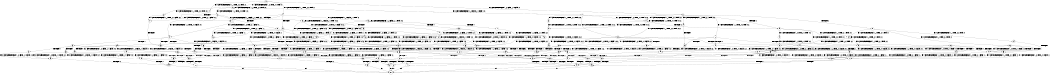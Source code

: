 digraph BCG {
size = "7, 10.5";
center = TRUE;
node [shape = circle];
0 [peripheries = 2];
0 -> 1 [label = "EX !0 !ATOMIC_EXCH_BRANCH (1, +1, TRUE, +0, 2, TRUE) !:0:"];
0 -> 2 [label = "EX !1 !ATOMIC_EXCH_BRANCH (1, +0, TRUE, +0, 1, TRUE) !:0:"];
0 -> 3 [label = "EX !2 !ATOMIC_EXCH_BRANCH (1, +0, FALSE, +1, 1, FALSE) !:0:"];
0 -> 4 [label = "EX !0 !ATOMIC_EXCH_BRANCH (1, +1, TRUE, +0, 2, TRUE) !:0:"];
1 -> 5 [label = "TERMINATE !0"];
2 -> 6 [label = "EX !0 !ATOMIC_EXCH_BRANCH (1, +1, TRUE, +0, 2, TRUE) !:0:1:"];
2 -> 7 [label = "EX !2 !ATOMIC_EXCH_BRANCH (1, +0, FALSE, +1, 1, FALSE) !:0:1:"];
2 -> 8 [label = "EX !0 !ATOMIC_EXCH_BRANCH (1, +1, TRUE, +0, 2, TRUE) !:0:1:"];
2 -> 2 [label = "EX !1 !ATOMIC_EXCH_BRANCH (1, +0, TRUE, +0, 1, TRUE) !:0:1:"];
3 -> 9 [label = "EX !0 !ATOMIC_EXCH_BRANCH (1, +1, TRUE, +0, 2, TRUE) !:0:2:"];
3 -> 10 [label = "TERMINATE !2"];
3 -> 11 [label = "EX !1 !ATOMIC_EXCH_BRANCH (1, +0, TRUE, +0, 1, TRUE) !:0:2:"];
3 -> 12 [label = "EX !0 !ATOMIC_EXCH_BRANCH (1, +1, TRUE, +0, 2, TRUE) !:0:2:"];
4 -> 5 [label = "TERMINATE !0"];
4 -> 13 [label = "TERMINATE !0"];
4 -> 14 [label = "EX !1 !ATOMIC_EXCH_BRANCH (1, +0, TRUE, +0, 1, FALSE) !:0:"];
4 -> 15 [label = "EX !2 !ATOMIC_EXCH_BRANCH (1, +0, FALSE, +1, 1, TRUE) !:0:"];
5 -> 16 [label = "EX !1 !ATOMIC_EXCH_BRANCH (1, +0, TRUE, +0, 1, FALSE) !:1:"];
6 -> 17 [label = "EX !1 !ATOMIC_EXCH_BRANCH (1, +0, TRUE, +0, 1, FALSE) !:0:1:"];
7 -> 18 [label = "EX !1 !ATOMIC_EXCH_BRANCH (1, +0, TRUE, +0, 1, TRUE) !:0:1:2:"];
7 -> 19 [label = "TERMINATE !2"];
7 -> 20 [label = "EX !0 !ATOMIC_EXCH_BRANCH (1, +1, TRUE, +0, 2, TRUE) !:0:1:2:"];
7 -> 11 [label = "EX !1 !ATOMIC_EXCH_BRANCH (1, +0, TRUE, +0, 1, TRUE) !:0:1:2:"];
8 -> 17 [label = "EX !1 !ATOMIC_EXCH_BRANCH (1, +0, TRUE, +0, 1, FALSE) !:0:1:"];
8 -> 21 [label = "TERMINATE !0"];
8 -> 22 [label = "EX !2 !ATOMIC_EXCH_BRANCH (1, +0, FALSE, +1, 1, TRUE) !:0:1:"];
8 -> 14 [label = "EX !1 !ATOMIC_EXCH_BRANCH (1, +0, TRUE, +0, 1, FALSE) !:0:1:"];
9 -> 23 [label = "TERMINATE !0"];
10 -> 24 [label = "EX !0 !ATOMIC_EXCH_BRANCH (1, +1, TRUE, +0, 2, TRUE) !:0:"];
10 -> 25 [label = "EX !1 !ATOMIC_EXCH_BRANCH (1, +0, TRUE, +0, 1, TRUE) !:0:"];
10 -> 26 [label = "EX !0 !ATOMIC_EXCH_BRANCH (1, +1, TRUE, +0, 2, TRUE) !:0:"];
11 -> 27 [label = "EX !0 !ATOMIC_EXCH_BRANCH (1, +1, TRUE, +0, 2, TRUE) !:0:1:2:"];
11 -> 19 [label = "TERMINATE !2"];
11 -> 20 [label = "EX !0 !ATOMIC_EXCH_BRANCH (1, +1, TRUE, +0, 2, TRUE) !:0:1:2:"];
11 -> 11 [label = "EX !1 !ATOMIC_EXCH_BRANCH (1, +0, TRUE, +0, 1, TRUE) !:0:1:2:"];
12 -> 23 [label = "TERMINATE !0"];
12 -> 28 [label = "TERMINATE !2"];
12 -> 29 [label = "TERMINATE !0"];
12 -> 30 [label = "EX !1 !ATOMIC_EXCH_BRANCH (1, +0, TRUE, +0, 1, FALSE) !:0:2:"];
13 -> 16 [label = "EX !1 !ATOMIC_EXCH_BRANCH (1, +0, TRUE, +0, 1, FALSE) !:1:"];
13 -> 31 [label = "EX !2 !ATOMIC_EXCH_BRANCH (1, +0, FALSE, +1, 1, TRUE) !:1:"];
13 -> 32 [label = "EX !1 !ATOMIC_EXCH_BRANCH (1, +0, TRUE, +0, 1, FALSE) !:1:"];
14 -> 33 [label = "TERMINATE !0"];
14 -> 34 [label = "TERMINATE !1"];
14 -> 35 [label = "TERMINATE !0"];
14 -> 36 [label = "EX !2 !ATOMIC_EXCH_BRANCH (1, +0, FALSE, +1, 1, FALSE) !:0:1:"];
15 -> 37 [label = "TERMINATE !0"];
15 -> 38 [label = "TERMINATE !0"];
15 -> 39 [label = "EX !1 !ATOMIC_EXCH_BRANCH (1, +0, TRUE, +0, 1, FALSE) !:0:2:"];
15 -> 15 [label = "EX !2 !ATOMIC_EXCH_BRANCH (1, +0, FALSE, +1, 1, TRUE) !:0:2:"];
16 -> 40 [label = "TERMINATE !1"];
17 -> 33 [label = "TERMINATE !0"];
18 -> 27 [label = "EX !0 !ATOMIC_EXCH_BRANCH (1, +1, TRUE, +0, 2, TRUE) !:0:1:2:"];
19 -> 41 [label = "EX !1 !ATOMIC_EXCH_BRANCH (1, +0, TRUE, +0, 1, TRUE) !:0:1:"];
19 -> 42 [label = "EX !0 !ATOMIC_EXCH_BRANCH (1, +1, TRUE, +0, 2, TRUE) !:0:1:"];
19 -> 25 [label = "EX !1 !ATOMIC_EXCH_BRANCH (1, +0, TRUE, +0, 1, TRUE) !:0:1:"];
20 -> 43 [label = "EX !1 !ATOMIC_EXCH_BRANCH (1, +0, TRUE, +0, 1, FALSE) !:0:1:2:"];
20 -> 44 [label = "TERMINATE !2"];
20 -> 45 [label = "TERMINATE !0"];
20 -> 30 [label = "EX !1 !ATOMIC_EXCH_BRANCH (1, +0, TRUE, +0, 1, FALSE) !:0:1:2:"];
21 -> 16 [label = "EX !1 !ATOMIC_EXCH_BRANCH (1, +0, TRUE, +0, 1, FALSE) !:1:"];
21 -> 46 [label = "EX !2 !ATOMIC_EXCH_BRANCH (1, +0, FALSE, +1, 1, TRUE) !:1:"];
21 -> 32 [label = "EX !1 !ATOMIC_EXCH_BRANCH (1, +0, TRUE, +0, 1, FALSE) !:1:"];
22 -> 47 [label = "EX !1 !ATOMIC_EXCH_BRANCH (1, +0, TRUE, +0, 1, FALSE) !:0:1:2:"];
22 -> 48 [label = "TERMINATE !0"];
22 -> 22 [label = "EX !2 !ATOMIC_EXCH_BRANCH (1, +0, FALSE, +1, 1, TRUE) !:0:1:2:"];
22 -> 39 [label = "EX !1 !ATOMIC_EXCH_BRANCH (1, +0, TRUE, +0, 1, FALSE) !:0:1:2:"];
23 -> 49 [label = "EX !1 !ATOMIC_EXCH_BRANCH (1, +0, TRUE, +0, 1, FALSE) !:1:2:"];
24 -> 50 [label = "TERMINATE !0"];
25 -> 51 [label = "EX !0 !ATOMIC_EXCH_BRANCH (1, +1, TRUE, +0, 2, TRUE) !:0:1:"];
25 -> 42 [label = "EX !0 !ATOMIC_EXCH_BRANCH (1, +1, TRUE, +0, 2, TRUE) !:0:1:"];
25 -> 25 [label = "EX !1 !ATOMIC_EXCH_BRANCH (1, +0, TRUE, +0, 1, TRUE) !:0:1:"];
26 -> 50 [label = "TERMINATE !0"];
26 -> 52 [label = "TERMINATE !0"];
26 -> 53 [label = "EX !1 !ATOMIC_EXCH_BRANCH (1, +0, TRUE, +0, 1, FALSE) !:0:"];
27 -> 43 [label = "EX !1 !ATOMIC_EXCH_BRANCH (1, +0, TRUE, +0, 1, FALSE) !:0:1:2:"];
28 -> 50 [label = "TERMINATE !0"];
28 -> 52 [label = "TERMINATE !0"];
28 -> 53 [label = "EX !1 !ATOMIC_EXCH_BRANCH (1, +0, TRUE, +0, 1, FALSE) !:0:"];
29 -> 49 [label = "EX !1 !ATOMIC_EXCH_BRANCH (1, +0, TRUE, +0, 1, FALSE) !:1:2:"];
29 -> 54 [label = "TERMINATE !2"];
29 -> 55 [label = "EX !1 !ATOMIC_EXCH_BRANCH (1, +0, TRUE, +0, 1, FALSE) !:1:2:"];
30 -> 56 [label = "TERMINATE !0"];
30 -> 57 [label = "TERMINATE !1"];
30 -> 58 [label = "TERMINATE !2"];
30 -> 59 [label = "TERMINATE !0"];
31 -> 60 [label = "EX !1 !ATOMIC_EXCH_BRANCH (1, +0, TRUE, +0, 1, FALSE) !:1:2:"];
31 -> 61 [label = "EX !1 !ATOMIC_EXCH_BRANCH (1, +0, TRUE, +0, 1, FALSE) !:1:2:"];
31 -> 31 [label = "EX !2 !ATOMIC_EXCH_BRANCH (1, +0, FALSE, +1, 1, TRUE) !:1:2:"];
32 -> 40 [label = "TERMINATE !1"];
32 -> 62 [label = "TERMINATE !1"];
32 -> 63 [label = "EX !2 !ATOMIC_EXCH_BRANCH (1, +0, FALSE, +1, 1, FALSE) !:1:"];
33 -> 40 [label = "TERMINATE !1"];
34 -> 64 [label = "TERMINATE !0"];
34 -> 65 [label = "TERMINATE !0"];
34 -> 66 [label = "EX !2 !ATOMIC_EXCH_BRANCH (1, +0, FALSE, +1, 1, FALSE) !:0:"];
35 -> 40 [label = "TERMINATE !1"];
35 -> 62 [label = "TERMINATE !1"];
35 -> 63 [label = "EX !2 !ATOMIC_EXCH_BRANCH (1, +0, FALSE, +1, 1, FALSE) !:1:"];
36 -> 56 [label = "TERMINATE !0"];
36 -> 57 [label = "TERMINATE !1"];
36 -> 58 [label = "TERMINATE !2"];
36 -> 59 [label = "TERMINATE !0"];
37 -> 67 [label = "EX !2 !ATOMIC_EXCH_BRANCH (1, +0, FALSE, +1, 1, TRUE) !:1:2:"];
38 -> 67 [label = "EX !2 !ATOMIC_EXCH_BRANCH (1, +0, FALSE, +1, 1, TRUE) !:1:2:"];
38 -> 61 [label = "EX !1 !ATOMIC_EXCH_BRANCH (1, +0, TRUE, +0, 1, FALSE) !:1:2:"];
38 -> 31 [label = "EX !2 !ATOMIC_EXCH_BRANCH (1, +0, FALSE, +1, 1, TRUE) !:1:2:"];
39 -> 68 [label = "EX !2 !ATOMIC_EXCH_BRANCH (1, +0, FALSE, +1, 1, FALSE) !:0:1:2:"];
39 -> 69 [label = "TERMINATE !1"];
39 -> 70 [label = "TERMINATE !0"];
39 -> 36 [label = "EX !2 !ATOMIC_EXCH_BRANCH (1, +0, FALSE, +1, 1, FALSE) !:0:1:2:"];
40 -> 71 [label = "EX !2 !ATOMIC_EXCH_BRANCH (1, +0, FALSE, +1, 1, FALSE) !:2:"];
41 -> 51 [label = "EX !0 !ATOMIC_EXCH_BRANCH (1, +1, TRUE, +0, 2, TRUE) !:0:1:"];
42 -> 72 [label = "EX !1 !ATOMIC_EXCH_BRANCH (1, +0, TRUE, +0, 1, FALSE) !:0:1:"];
42 -> 73 [label = "TERMINATE !0"];
42 -> 53 [label = "EX !1 !ATOMIC_EXCH_BRANCH (1, +0, TRUE, +0, 1, FALSE) !:0:1:"];
43 -> 56 [label = "TERMINATE !0"];
44 -> 72 [label = "EX !1 !ATOMIC_EXCH_BRANCH (1, +0, TRUE, +0, 1, FALSE) !:0:1:"];
44 -> 73 [label = "TERMINATE !0"];
44 -> 53 [label = "EX !1 !ATOMIC_EXCH_BRANCH (1, +0, TRUE, +0, 1, FALSE) !:0:1:"];
45 -> 49 [label = "EX !1 !ATOMIC_EXCH_BRANCH (1, +0, TRUE, +0, 1, FALSE) !:1:2:"];
45 -> 74 [label = "TERMINATE !2"];
45 -> 55 [label = "EX !1 !ATOMIC_EXCH_BRANCH (1, +0, TRUE, +0, 1, FALSE) !:1:2:"];
46 -> 60 [label = "EX !1 !ATOMIC_EXCH_BRANCH (1, +0, TRUE, +0, 1, FALSE) !:1:2:"];
46 -> 46 [label = "EX !2 !ATOMIC_EXCH_BRANCH (1, +0, FALSE, +1, 1, TRUE) !:1:2:"];
46 -> 61 [label = "EX !1 !ATOMIC_EXCH_BRANCH (1, +0, TRUE, +0, 1, FALSE) !:1:2:"];
47 -> 68 [label = "EX !2 !ATOMIC_EXCH_BRANCH (1, +0, FALSE, +1, 1, FALSE) !:0:1:2:"];
48 -> 60 [label = "EX !1 !ATOMIC_EXCH_BRANCH (1, +0, TRUE, +0, 1, FALSE) !:1:2:"];
48 -> 46 [label = "EX !2 !ATOMIC_EXCH_BRANCH (1, +0, FALSE, +1, 1, TRUE) !:1:2:"];
48 -> 61 [label = "EX !1 !ATOMIC_EXCH_BRANCH (1, +0, TRUE, +0, 1, FALSE) !:1:2:"];
49 -> 75 [label = "TERMINATE !2"];
50 -> 76 [label = "EX !1 !ATOMIC_EXCH_BRANCH (1, +0, TRUE, +0, 1, FALSE) !:1:"];
51 -> 72 [label = "EX !1 !ATOMIC_EXCH_BRANCH (1, +0, TRUE, +0, 1, FALSE) !:0:1:"];
52 -> 76 [label = "EX !1 !ATOMIC_EXCH_BRANCH (1, +0, TRUE, +0, 1, FALSE) !:1:"];
52 -> 77 [label = "EX !1 !ATOMIC_EXCH_BRANCH (1, +0, TRUE, +0, 1, FALSE) !:1:"];
53 -> 78 [label = "TERMINATE !0"];
53 -> 79 [label = "TERMINATE !1"];
53 -> 80 [label = "TERMINATE !0"];
54 -> 76 [label = "EX !1 !ATOMIC_EXCH_BRANCH (1, +0, TRUE, +0, 1, FALSE) !:1:"];
54 -> 77 [label = "EX !1 !ATOMIC_EXCH_BRANCH (1, +0, TRUE, +0, 1, FALSE) !:1:"];
55 -> 75 [label = "TERMINATE !2"];
55 -> 81 [label = "TERMINATE !1"];
55 -> 82 [label = "TERMINATE !2"];
56 -> 75 [label = "TERMINATE !2"];
57 -> 83 [label = "TERMINATE !0"];
57 -> 84 [label = "TERMINATE !2"];
57 -> 85 [label = "TERMINATE !0"];
58 -> 78 [label = "TERMINATE !0"];
58 -> 79 [label = "TERMINATE !1"];
58 -> 80 [label = "TERMINATE !0"];
59 -> 75 [label = "TERMINATE !2"];
59 -> 81 [label = "TERMINATE !1"];
59 -> 82 [label = "TERMINATE !2"];
60 -> 86 [label = "EX !2 !ATOMIC_EXCH_BRANCH (1, +0, FALSE, +1, 1, FALSE) !:1:2:"];
61 -> 86 [label = "EX !2 !ATOMIC_EXCH_BRANCH (1, +0, FALSE, +1, 1, FALSE) !:1:2:"];
61 -> 87 [label = "TERMINATE !1"];
61 -> 63 [label = "EX !2 !ATOMIC_EXCH_BRANCH (1, +0, FALSE, +1, 1, FALSE) !:1:2:"];
62 -> 71 [label = "EX !2 !ATOMIC_EXCH_BRANCH (1, +0, FALSE, +1, 1, FALSE) !:2:"];
62 -> 88 [label = "EX !2 !ATOMIC_EXCH_BRANCH (1, +0, FALSE, +1, 1, FALSE) !:2:"];
63 -> 75 [label = "TERMINATE !2"];
63 -> 81 [label = "TERMINATE !1"];
63 -> 82 [label = "TERMINATE !2"];
64 -> 89 [label = "EX !2 !ATOMIC_EXCH_BRANCH (1, +0, FALSE, +1, 1, FALSE) !:1:2:"];
65 -> 89 [label = "EX !2 !ATOMIC_EXCH_BRANCH (1, +0, FALSE, +1, 1, FALSE) !:1:2:"];
65 -> 90 [label = "EX !2 !ATOMIC_EXCH_BRANCH (1, +0, FALSE, +1, 1, FALSE) !:1:2:"];
66 -> 83 [label = "TERMINATE !0"];
66 -> 84 [label = "TERMINATE !2"];
66 -> 85 [label = "TERMINATE !0"];
67 -> 60 [label = "EX !1 !ATOMIC_EXCH_BRANCH (1, +0, TRUE, +0, 1, FALSE) !:1:2:"];
68 -> 56 [label = "TERMINATE !0"];
69 -> 91 [label = "EX !2 !ATOMIC_EXCH_BRANCH (1, +0, FALSE, +1, 1, FALSE) !:0:2:"];
69 -> 92 [label = "TERMINATE !0"];
69 -> 66 [label = "EX !2 !ATOMIC_EXCH_BRANCH (1, +0, FALSE, +1, 1, FALSE) !:0:2:"];
70 -> 86 [label = "EX !2 !ATOMIC_EXCH_BRANCH (1, +0, FALSE, +1, 1, FALSE) !:1:2:"];
70 -> 87 [label = "TERMINATE !1"];
70 -> 63 [label = "EX !2 !ATOMIC_EXCH_BRANCH (1, +0, FALSE, +1, 1, FALSE) !:1:2:"];
71 -> 93 [label = "TERMINATE !2"];
72 -> 78 [label = "TERMINATE !0"];
73 -> 76 [label = "EX !1 !ATOMIC_EXCH_BRANCH (1, +0, TRUE, +0, 1, FALSE) !:1:"];
73 -> 77 [label = "EX !1 !ATOMIC_EXCH_BRANCH (1, +0, TRUE, +0, 1, FALSE) !:1:"];
74 -> 76 [label = "EX !1 !ATOMIC_EXCH_BRANCH (1, +0, TRUE, +0, 1, FALSE) !:1:"];
74 -> 77 [label = "EX !1 !ATOMIC_EXCH_BRANCH (1, +0, TRUE, +0, 1, FALSE) !:1:"];
75 -> 94 [label = "TERMINATE !1"];
76 -> 94 [label = "TERMINATE !1"];
77 -> 94 [label = "TERMINATE !1"];
77 -> 95 [label = "TERMINATE !1"];
78 -> 94 [label = "TERMINATE !1"];
79 -> 96 [label = "TERMINATE !0"];
79 -> 97 [label = "TERMINATE !0"];
80 -> 94 [label = "TERMINATE !1"];
80 -> 95 [label = "TERMINATE !1"];
81 -> 93 [label = "TERMINATE !2"];
81 -> 98 [label = "TERMINATE !2"];
82 -> 94 [label = "TERMINATE !1"];
82 -> 95 [label = "TERMINATE !1"];
83 -> 99 [label = "TERMINATE !2"];
84 -> 96 [label = "TERMINATE !0"];
84 -> 97 [label = "TERMINATE !0"];
85 -> 99 [label = "TERMINATE !2"];
85 -> 100 [label = "TERMINATE !2"];
86 -> 75 [label = "TERMINATE !2"];
87 -> 71 [label = "EX !2 !ATOMIC_EXCH_BRANCH (1, +0, FALSE, +1, 1, FALSE) !:2:"];
87 -> 88 [label = "EX !2 !ATOMIC_EXCH_BRANCH (1, +0, FALSE, +1, 1, FALSE) !:2:"];
88 -> 93 [label = "TERMINATE !2"];
88 -> 98 [label = "TERMINATE !2"];
89 -> 99 [label = "TERMINATE !2"];
90 -> 99 [label = "TERMINATE !2"];
90 -> 100 [label = "TERMINATE !2"];
91 -> 83 [label = "TERMINATE !0"];
92 -> 89 [label = "EX !2 !ATOMIC_EXCH_BRANCH (1, +0, FALSE, +1, 1, FALSE) !:1:2:"];
92 -> 90 [label = "EX !2 !ATOMIC_EXCH_BRANCH (1, +0, FALSE, +1, 1, FALSE) !:1:2:"];
93 -> 101 [label = "exit"];
94 -> 101 [label = "exit"];
95 -> 101 [label = "exit"];
96 -> 101 [label = "exit"];
97 -> 101 [label = "exit"];
98 -> 101 [label = "exit"];
99 -> 101 [label = "exit"];
100 -> 101 [label = "exit"];
}
